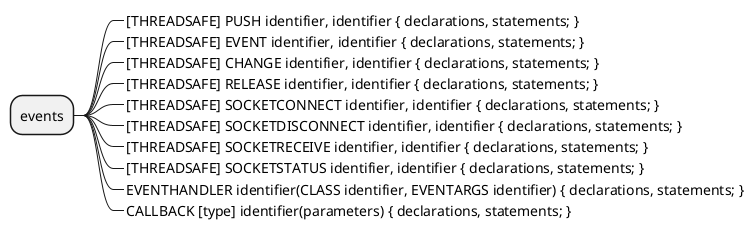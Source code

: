 @startmindmap
+ events
++_ [THREADSAFE] PUSH identifier, identifier { declarations, statements; }
++_ [THREADSAFE] EVENT identifier, identifier { declarations, statements; }
++_ [THREADSAFE] CHANGE identifier, identifier { declarations, statements; }
++_ [THREADSAFE] RELEASE identifier, identifier { declarations, statements; }
++_ [THREADSAFE] SOCKETCONNECT identifier, identifier { declarations, statements; }
++_ [THREADSAFE] SOCKETDISCONNECT identifier, identifier { declarations, statements; }
++_ [THREADSAFE] SOCKETRECEIVE identifier, identifier { declarations, statements; }
++_ [THREADSAFE] SOCKETSTATUS identifier, identifier { declarations, statements; }
++_ EVENTHANDLER identifier(CLASS identifier, EVENTARGS identifier) { declarations, statements; }
++_ CALLBACK [type] identifier(parameters) { declarations, statements; }

@endmindmap